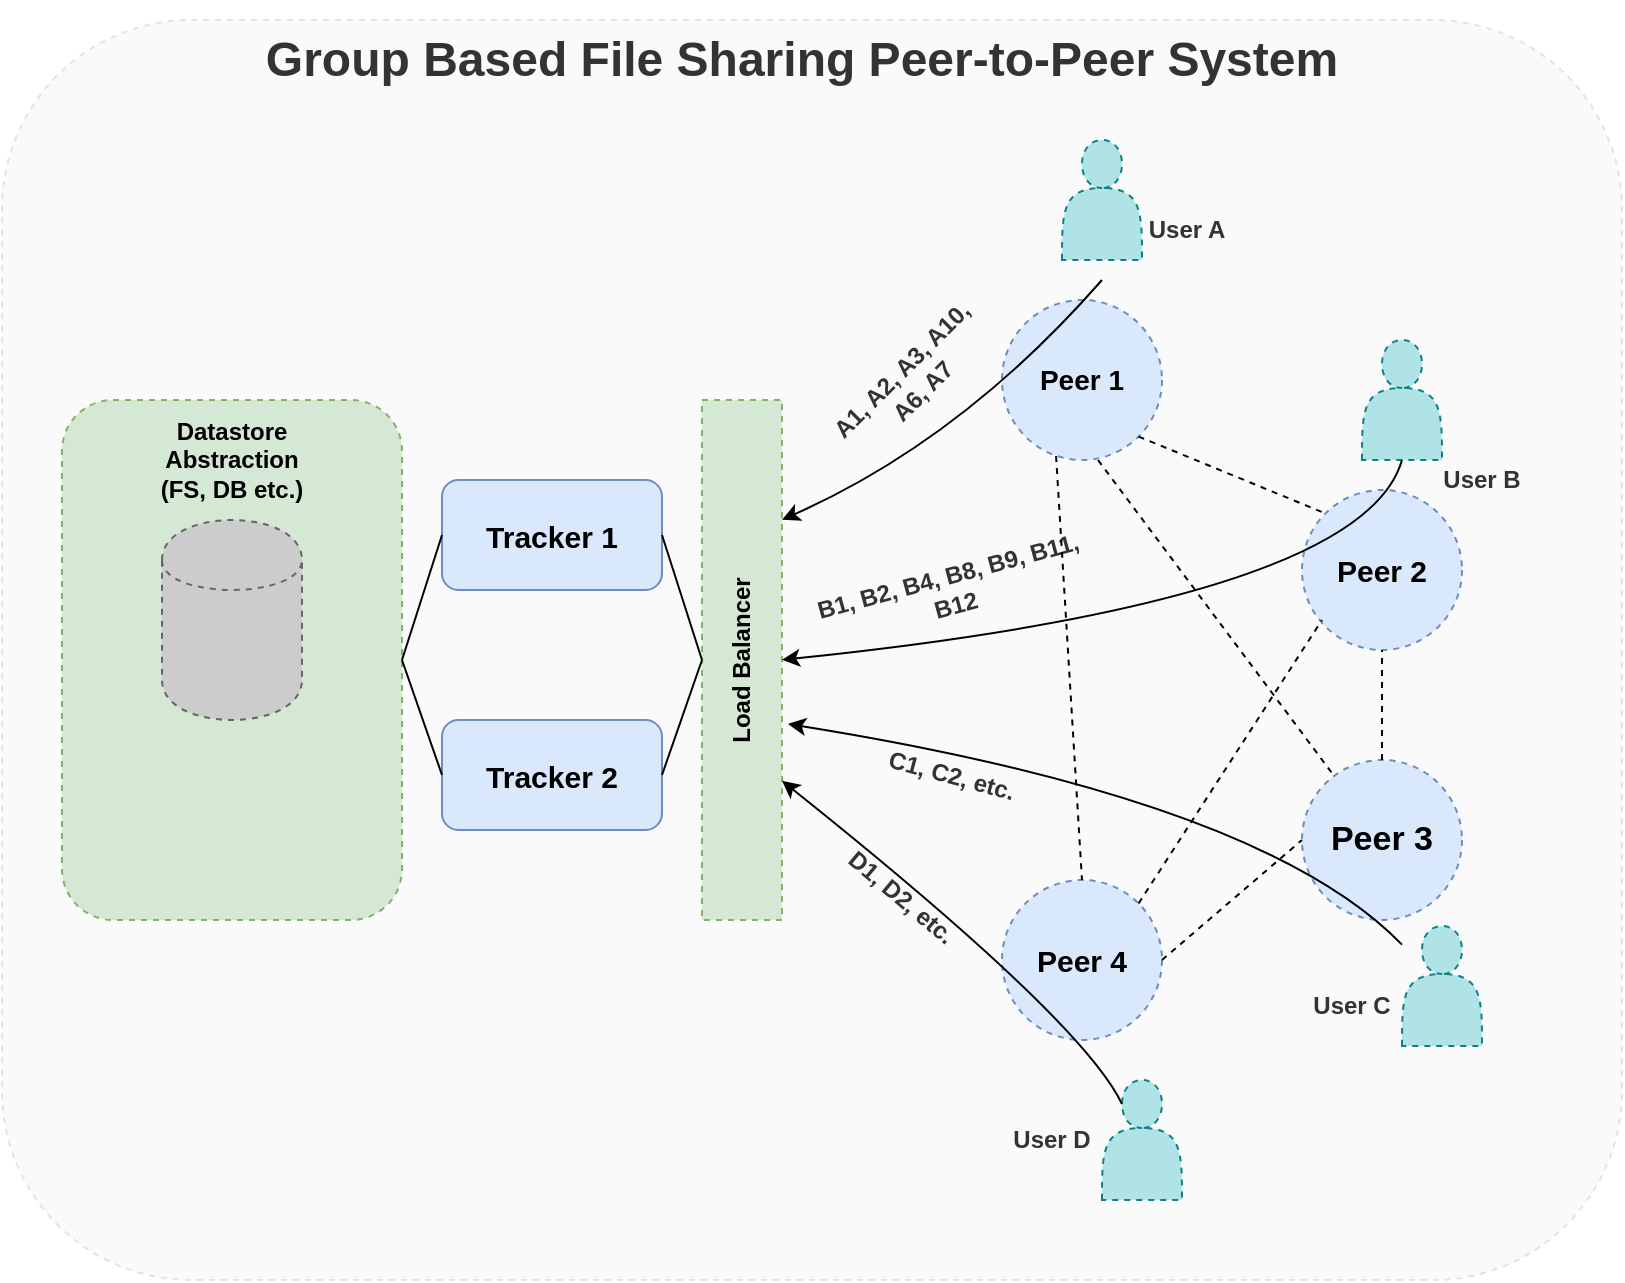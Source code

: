 <mxfile version="12.1.0" type="device" pages="1"><diagram id="8-N0gwUf99A12YqIqNOh" name="Page-1"><mxGraphModel dx="1618" dy="1487" grid="1" gridSize="10" guides="1" tooltips="1" connect="1" arrows="1" fold="1" page="1" pageScale="1" pageWidth="850" pageHeight="1100" math="0" shadow="0"><root><mxCell id="0"/><mxCell id="1" parent="0"/><mxCell id="VY-Ikeo9gK86fXlxzu9T-64" value="" style="rounded=1;whiteSpace=wrap;html=1;dashed=1;fillColor=#CCCCCC;fontSize=24;fontColor=#333333;opacity=10;" vertex="1" parent="1"><mxGeometry x="-140" y="-110" width="810" height="630" as="geometry"/></mxCell><mxCell id="VY-Ikeo9gK86fXlxzu9T-10" value="" style="rounded=1;whiteSpace=wrap;html=1;dashed=1;fillColor=#d5e8d4;strokeColor=#82b366;" vertex="1" parent="1"><mxGeometry x="-110" y="80" width="170" height="260" as="geometry"/></mxCell><mxCell id="VY-Ikeo9gK86fXlxzu9T-5" value="Load Balancer" style="rounded=0;whiteSpace=wrap;html=1;dashed=1;verticalAlign=middle;fontStyle=1;horizontal=0;fillColor=#d5e8d4;strokeColor=#82b366;" vertex="1" parent="1"><mxGeometry x="210" y="80" width="40" height="260" as="geometry"/></mxCell><mxCell id="VY-Ikeo9gK86fXlxzu9T-2" value="Tracker 2" style="rounded=1;whiteSpace=wrap;html=1;fontStyle=1;fillColor=#dae8fc;strokeColor=#6c8ebf;fontSize=15;" vertex="1" parent="1"><mxGeometry x="80" y="240" width="110" height="55" as="geometry"/></mxCell><mxCell id="VY-Ikeo9gK86fXlxzu9T-8" value="" style="shape=cylinder;whiteSpace=wrap;html=1;boundedLbl=1;backgroundOutline=1;dashed=1;fillColor=#CCCCCC;strokeColor=#666666;fontColor=#333333;" vertex="1" parent="1"><mxGeometry x="-60" y="140" width="70" height="100" as="geometry"/></mxCell><mxCell id="VY-Ikeo9gK86fXlxzu9T-9" value="Datastore Abstraction&lt;br&gt;(FS, DB etc.)" style="text;html=1;strokeColor=none;fillColor=none;align=center;verticalAlign=middle;whiteSpace=wrap;rounded=0;dashed=1;fontStyle=1" vertex="1" parent="1"><mxGeometry x="-65" y="85" width="80" height="50" as="geometry"/></mxCell><mxCell id="VY-Ikeo9gK86fXlxzu9T-11" value="Tracker 1" style="rounded=1;whiteSpace=wrap;html=1;fontStyle=1;fillColor=#dae8fc;strokeColor=#6c8ebf;fontSize=15;" vertex="1" parent="1"><mxGeometry x="80" y="120" width="110" height="55" as="geometry"/></mxCell><mxCell id="VY-Ikeo9gK86fXlxzu9T-18" value="Peer 1" style="ellipse;whiteSpace=wrap;html=1;aspect=fixed;dashed=1;fillColor=#dae8fc;strokeColor=#6c8ebf;fontStyle=1;fontSize=14;" vertex="1" parent="1"><mxGeometry x="360" y="30" width="80" height="80" as="geometry"/></mxCell><mxCell id="VY-Ikeo9gK86fXlxzu9T-19" value="Peer 2" style="ellipse;whiteSpace=wrap;html=1;aspect=fixed;dashed=1;fillColor=#dae8fc;strokeColor=#6c8ebf;fontStyle=1;fontSize=15;" vertex="1" parent="1"><mxGeometry x="510" y="125" width="80" height="80" as="geometry"/></mxCell><mxCell id="VY-Ikeo9gK86fXlxzu9T-20" value="Peer 3" style="ellipse;whiteSpace=wrap;html=1;aspect=fixed;dashed=1;fillColor=#dae8fc;strokeColor=#6c8ebf;fontStyle=1;fontSize=17;" vertex="1" parent="1"><mxGeometry x="510" y="260" width="80" height="80" as="geometry"/></mxCell><mxCell id="VY-Ikeo9gK86fXlxzu9T-21" value="Peer 4" style="ellipse;whiteSpace=wrap;html=1;aspect=fixed;dashed=1;fillColor=#dae8fc;strokeColor=#6c8ebf;fontStyle=1;fontSize=15;" vertex="1" parent="1"><mxGeometry x="360" y="320" width="80" height="80" as="geometry"/></mxCell><mxCell id="VY-Ikeo9gK86fXlxzu9T-24" value="" style="shape=actor;whiteSpace=wrap;html=1;dashed=1;fillColor=#b0e3e6;strokeColor=#0e8088;" vertex="1" parent="1"><mxGeometry x="390" y="-50" width="40" height="60" as="geometry"/></mxCell><mxCell id="VY-Ikeo9gK86fXlxzu9T-25" value="" style="shape=actor;whiteSpace=wrap;html=1;dashed=1;fillColor=#b0e3e6;strokeColor=#0e8088;" vertex="1" parent="1"><mxGeometry x="540" y="50" width="40" height="60" as="geometry"/></mxCell><mxCell id="VY-Ikeo9gK86fXlxzu9T-26" value="" style="shape=actor;whiteSpace=wrap;html=1;dashed=1;fillColor=#b0e3e6;strokeColor=#0e8088;" vertex="1" parent="1"><mxGeometry x="560" y="343" width="40" height="60" as="geometry"/></mxCell><mxCell id="VY-Ikeo9gK86fXlxzu9T-27" value="" style="shape=actor;whiteSpace=wrap;html=1;dashed=1;fillColor=#b0e3e6;strokeColor=#0e8088;" vertex="1" parent="1"><mxGeometry x="410" y="420" width="40" height="60" as="geometry"/></mxCell><mxCell id="VY-Ikeo9gK86fXlxzu9T-28" value="User A" style="text;html=1;strokeColor=none;fillColor=none;align=center;verticalAlign=middle;whiteSpace=wrap;rounded=0;dashed=1;fontColor=#333333;fontStyle=1" vertex="1" parent="1"><mxGeometry x="425" y="-10" width="55" height="10" as="geometry"/></mxCell><mxCell id="VY-Ikeo9gK86fXlxzu9T-30" value="User B" style="text;html=1;strokeColor=none;fillColor=none;align=center;verticalAlign=middle;whiteSpace=wrap;rounded=0;dashed=1;fontColor=#333333;fontStyle=1" vertex="1" parent="1"><mxGeometry x="570" y="110" width="60" height="20" as="geometry"/></mxCell><mxCell id="VY-Ikeo9gK86fXlxzu9T-32" value="User C" style="text;html=1;strokeColor=none;fillColor=none;align=center;verticalAlign=middle;whiteSpace=wrap;rounded=0;dashed=1;fontColor=#333333;fontStyle=1" vertex="1" parent="1"><mxGeometry x="510" y="373" width="50" height="20" as="geometry"/></mxCell><mxCell id="VY-Ikeo9gK86fXlxzu9T-34" value="User D" style="text;html=1;strokeColor=none;fillColor=none;align=center;verticalAlign=middle;whiteSpace=wrap;rounded=0;dashed=1;fontColor=#333333;fontStyle=1" vertex="1" parent="1"><mxGeometry x="360" y="440" width="50" height="20" as="geometry"/></mxCell><mxCell id="VY-Ikeo9gK86fXlxzu9T-38" value="" style="curved=1;endArrow=classic;html=1;fontColor=#333333;entryX=0.975;entryY=0.065;entryDx=0;entryDy=0;entryPerimeter=0;" edge="1" parent="1"><mxGeometry width="50" height="50" relative="1" as="geometry"><mxPoint x="410" y="20" as="sourcePoint"/><mxPoint x="250" y="139.9" as="targetPoint"/><Array as="points"><mxPoint x="340" y="100"/></Array></mxGeometry></mxCell><mxCell id="VY-Ikeo9gK86fXlxzu9T-40" value="A1, A2, A3, A10, A6, A7" style="text;html=1;strokeColor=none;fillColor=none;align=center;verticalAlign=middle;whiteSpace=wrap;rounded=0;dashed=1;fontColor=#333333;rotation=-45;fontStyle=1" vertex="1" parent="1"><mxGeometry x="260" y="60" width="110" height="20" as="geometry"/></mxCell><mxCell id="VY-Ikeo9gK86fXlxzu9T-42" value="" style="curved=1;endArrow=classic;html=1;fontColor=#333333;entryX=0.975;entryY=0.065;entryDx=0;entryDy=0;entryPerimeter=0;exitX=0.5;exitY=1;exitDx=0;exitDy=0;" edge="1" parent="1" source="VY-Ikeo9gK86fXlxzu9T-25"><mxGeometry width="50" height="50" relative="1" as="geometry"><mxPoint x="410" y="90" as="sourcePoint"/><mxPoint x="250" y="209.9" as="targetPoint"/><Array as="points"><mxPoint x="540" y="180"/></Array></mxGeometry></mxCell><mxCell id="VY-Ikeo9gK86fXlxzu9T-44" value="B1, B2, B4, B8, B9, B11, B12" style="text;html=1;strokeColor=none;fillColor=none;align=center;verticalAlign=middle;whiteSpace=wrap;rounded=0;dashed=1;fontColor=#333333;rotation=-15;fontStyle=1" vertex="1" parent="1"><mxGeometry x="260" y="163.5" width="150" height="23" as="geometry"/></mxCell><mxCell id="VY-Ikeo9gK86fXlxzu9T-45" value="" style="curved=1;endArrow=classic;html=1;fontColor=#333333;entryX=1.075;entryY=0.623;entryDx=0;entryDy=0;entryPerimeter=0;" edge="1" parent="1" source="VY-Ikeo9gK86fXlxzu9T-26" target="VY-Ikeo9gK86fXlxzu9T-5"><mxGeometry width="50" height="50" relative="1" as="geometry"><mxPoint x="570" y="120" as="sourcePoint"/><mxPoint x="260" y="219.9" as="targetPoint"/><Array as="points"><mxPoint x="490" y="280"/></Array></mxGeometry></mxCell><mxCell id="VY-Ikeo9gK86fXlxzu9T-46" value="" style="curved=1;endArrow=classic;html=1;fontColor=#333333;entryX=0.975;entryY=0.065;entryDx=0;entryDy=0;entryPerimeter=0;exitX=0.25;exitY=0.2;exitDx=0;exitDy=0;exitPerimeter=0;" edge="1" parent="1" source="VY-Ikeo9gK86fXlxzu9T-27"><mxGeometry width="50" height="50" relative="1" as="geometry"><mxPoint x="550" y="402.833" as="sourcePoint"/><mxPoint x="250" y="270.4" as="targetPoint"/><Array as="points"><mxPoint x="400" y="390"/></Array></mxGeometry></mxCell><mxCell id="VY-Ikeo9gK86fXlxzu9T-47" value="" style="endArrow=none;dashed=1;html=1;fontColor=#333333;entryX=0;entryY=0;entryDx=0;entryDy=0;exitX=1;exitY=1;exitDx=0;exitDy=0;" edge="1" parent="1" source="VY-Ikeo9gK86fXlxzu9T-18" target="VY-Ikeo9gK86fXlxzu9T-19"><mxGeometry width="50" height="50" relative="1" as="geometry"><mxPoint x="-110" y="550" as="sourcePoint"/><mxPoint x="-60" y="500" as="targetPoint"/></mxGeometry></mxCell><mxCell id="VY-Ikeo9gK86fXlxzu9T-50" value="" style="endArrow=none;dashed=1;html=1;fontColor=#333333;exitX=0.6;exitY=1;exitDx=0;exitDy=0;exitPerimeter=0;" edge="1" parent="1" source="VY-Ikeo9gK86fXlxzu9T-18" target="VY-Ikeo9gK86fXlxzu9T-20"><mxGeometry width="50" height="50" relative="1" as="geometry"><mxPoint x="431.04" y="113.04" as="sourcePoint"/><mxPoint x="531.716" y="203.284" as="targetPoint"/></mxGeometry></mxCell><mxCell id="VY-Ikeo9gK86fXlxzu9T-51" value="" style="endArrow=none;dashed=1;html=1;fontColor=#333333;entryX=0.5;entryY=0;entryDx=0;entryDy=0;exitX=0.338;exitY=0.975;exitDx=0;exitDy=0;exitPerimeter=0;" edge="1" parent="1" source="VY-Ikeo9gK86fXlxzu9T-18" target="VY-Ikeo9gK86fXlxzu9T-21"><mxGeometry width="50" height="50" relative="1" as="geometry"><mxPoint x="441.04" y="123.04" as="sourcePoint"/><mxPoint x="541.716" y="213.284" as="targetPoint"/></mxGeometry></mxCell><mxCell id="VY-Ikeo9gK86fXlxzu9T-53" value="" style="endArrow=none;dashed=1;html=1;fontColor=#333333;exitX=1;exitY=0;exitDx=0;exitDy=0;" edge="1" parent="1" source="VY-Ikeo9gK86fXlxzu9T-21"><mxGeometry width="50" height="50" relative="1" as="geometry"><mxPoint x="-110" y="550" as="sourcePoint"/><mxPoint x="520" y="190" as="targetPoint"/></mxGeometry></mxCell><mxCell id="VY-Ikeo9gK86fXlxzu9T-54" value="" style="endArrow=none;dashed=1;html=1;fontColor=#333333;entryX=0;entryY=0.5;entryDx=0;entryDy=0;exitX=1;exitY=0.5;exitDx=0;exitDy=0;" edge="1" parent="1" source="VY-Ikeo9gK86fXlxzu9T-21" target="VY-Ikeo9gK86fXlxzu9T-20"><mxGeometry width="50" height="50" relative="1" as="geometry"><mxPoint x="-110" y="550" as="sourcePoint"/><mxPoint x="-60" y="500" as="targetPoint"/></mxGeometry></mxCell><mxCell id="VY-Ikeo9gK86fXlxzu9T-55" value="" style="endArrow=none;dashed=1;html=1;fontColor=#333333;entryX=0.5;entryY=1;entryDx=0;entryDy=0;" edge="1" parent="1" source="VY-Ikeo9gK86fXlxzu9T-20" target="VY-Ikeo9gK86fXlxzu9T-19"><mxGeometry width="50" height="50" relative="1" as="geometry"><mxPoint x="450" y="370" as="sourcePoint"/><mxPoint x="520" y="310" as="targetPoint"/></mxGeometry></mxCell><mxCell id="VY-Ikeo9gK86fXlxzu9T-56" value="" style="endArrow=none;html=1;fontColor=#333333;entryX=0;entryY=0.5;entryDx=0;entryDy=0;exitX=1;exitY=0.5;exitDx=0;exitDy=0;" edge="1" parent="1" source="VY-Ikeo9gK86fXlxzu9T-11" target="VY-Ikeo9gK86fXlxzu9T-5"><mxGeometry width="50" height="50" relative="1" as="geometry"><mxPoint x="-110" y="550" as="sourcePoint"/><mxPoint x="-60" y="500" as="targetPoint"/></mxGeometry></mxCell><mxCell id="VY-Ikeo9gK86fXlxzu9T-57" value="" style="endArrow=none;html=1;fontColor=#333333;exitX=1;exitY=0.5;exitDx=0;exitDy=0;" edge="1" parent="1" source="VY-Ikeo9gK86fXlxzu9T-2"><mxGeometry width="50" height="50" relative="1" as="geometry"><mxPoint x="200" y="157.5" as="sourcePoint"/><mxPoint x="210" y="210" as="targetPoint"/></mxGeometry></mxCell><mxCell id="VY-Ikeo9gK86fXlxzu9T-58" value="" style="endArrow=none;html=1;fontColor=#333333;entryX=0;entryY=0.5;entryDx=0;entryDy=0;exitX=1;exitY=0.5;exitDx=0;exitDy=0;" edge="1" parent="1" source="VY-Ikeo9gK86fXlxzu9T-10" target="VY-Ikeo9gK86fXlxzu9T-11"><mxGeometry width="50" height="50" relative="1" as="geometry"><mxPoint x="-110" y="550" as="sourcePoint"/><mxPoint x="-60" y="500" as="targetPoint"/></mxGeometry></mxCell><mxCell id="VY-Ikeo9gK86fXlxzu9T-59" value="" style="endArrow=none;html=1;fontColor=#333333;entryX=0;entryY=0.5;entryDx=0;entryDy=0;exitX=1;exitY=0.5;exitDx=0;exitDy=0;" edge="1" parent="1" source="VY-Ikeo9gK86fXlxzu9T-10" target="VY-Ikeo9gK86fXlxzu9T-2"><mxGeometry width="50" height="50" relative="1" as="geometry"><mxPoint x="70" y="220" as="sourcePoint"/><mxPoint x="90" y="157.5" as="targetPoint"/></mxGeometry></mxCell><mxCell id="VY-Ikeo9gK86fXlxzu9T-60" value="Group Based File Sharing Peer-to-Peer System" style="text;html=1;strokeColor=none;fillColor=none;align=center;verticalAlign=middle;whiteSpace=wrap;rounded=0;dashed=1;fontColor=#333333;fontSize=24;fontStyle=1" vertex="1" parent="1"><mxGeometry x="-40" y="-120" width="600" height="60" as="geometry"/></mxCell><mxCell id="VY-Ikeo9gK86fXlxzu9T-61" value="C1, C2, etc." style="text;html=1;strokeColor=none;fillColor=none;align=center;verticalAlign=middle;whiteSpace=wrap;rounded=0;dashed=1;fontColor=#333333;rotation=15;fontStyle=1" vertex="1" parent="1"><mxGeometry x="260" y="256" width="150" height="23" as="geometry"/></mxCell><mxCell id="VY-Ikeo9gK86fXlxzu9T-63" value="D1, D2, etc." style="text;html=1;strokeColor=none;fillColor=none;align=center;verticalAlign=middle;whiteSpace=wrap;rounded=0;dashed=1;fontColor=#333333;rotation=40;fontStyle=1" vertex="1" parent="1"><mxGeometry x="235" y="317" width="150" height="23" as="geometry"/></mxCell></root></mxGraphModel></diagram></mxfile>